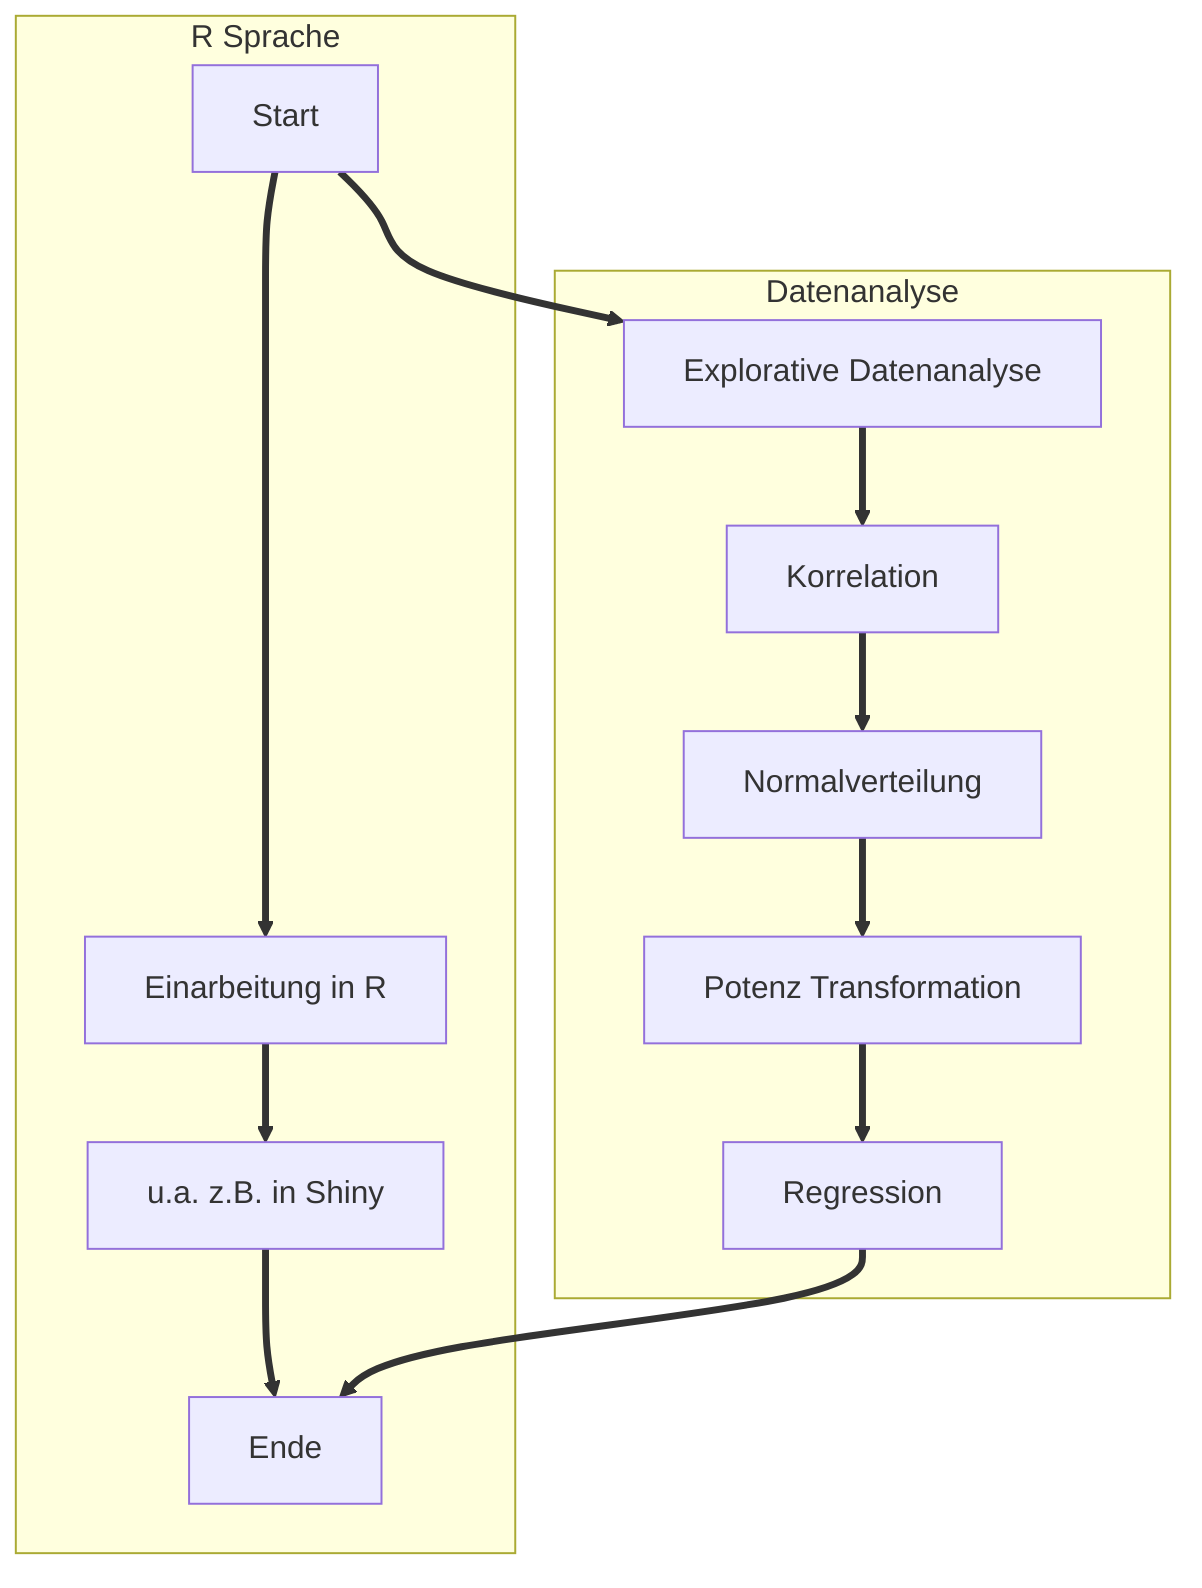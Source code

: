 graph TD
  subgraph R Sprache
    A[Start]==>B[Einarbeitung in R]
    B==>H[u.a.  z.B. in Shiny]
    H==>I
    end
  subgraph Datenanalyse
    A==>C[Explorative Datenanalyse]
    C==>D[Korrelation]
    D==>E[Normalverteilung]
    E==>F[Potenz Transformation]
    F==>G[Regression]
    G==>I[Ende]
    end